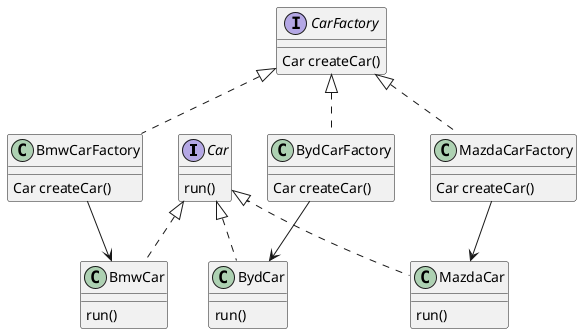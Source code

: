 @startuml

interface Car{
    run()
}
interface CarFactory{
    Car createCar()
}
class BmwCar implements Car{
    run()
}
class BydCar implements Car{
    run()
}
class MazdaCar implements Car{
    run()
}
class BmwCarFactory implements CarFactory{
    Car createCar()
}
class BydCarFactory implements CarFactory{
    Car createCar()
}
class MazdaCarFactory implements CarFactory{
    Car createCar()
}

BmwCarFactory --> BmwCar
BydCarFactory --> BydCar
MazdaCarFactory --> MazdaCar

@enduml